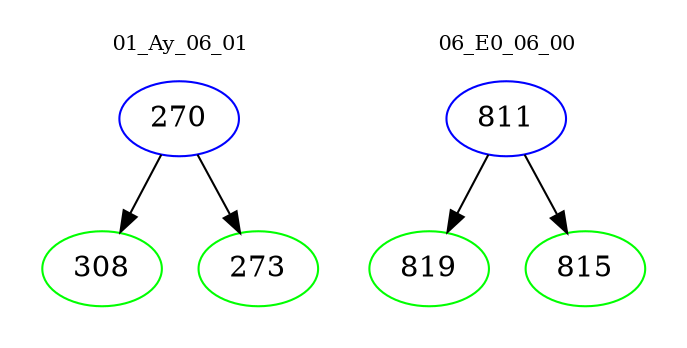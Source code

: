 digraph{
subgraph cluster_0 {
color = white
label = "01_Ay_06_01";
fontsize=10;
T0_270 [label="270", color="blue"]
T0_270 -> T0_308 [color="black"]
T0_308 [label="308", color="green"]
T0_270 -> T0_273 [color="black"]
T0_273 [label="273", color="green"]
}
subgraph cluster_1 {
color = white
label = "06_E0_06_00";
fontsize=10;
T1_811 [label="811", color="blue"]
T1_811 -> T1_819 [color="black"]
T1_819 [label="819", color="green"]
T1_811 -> T1_815 [color="black"]
T1_815 [label="815", color="green"]
}
}

